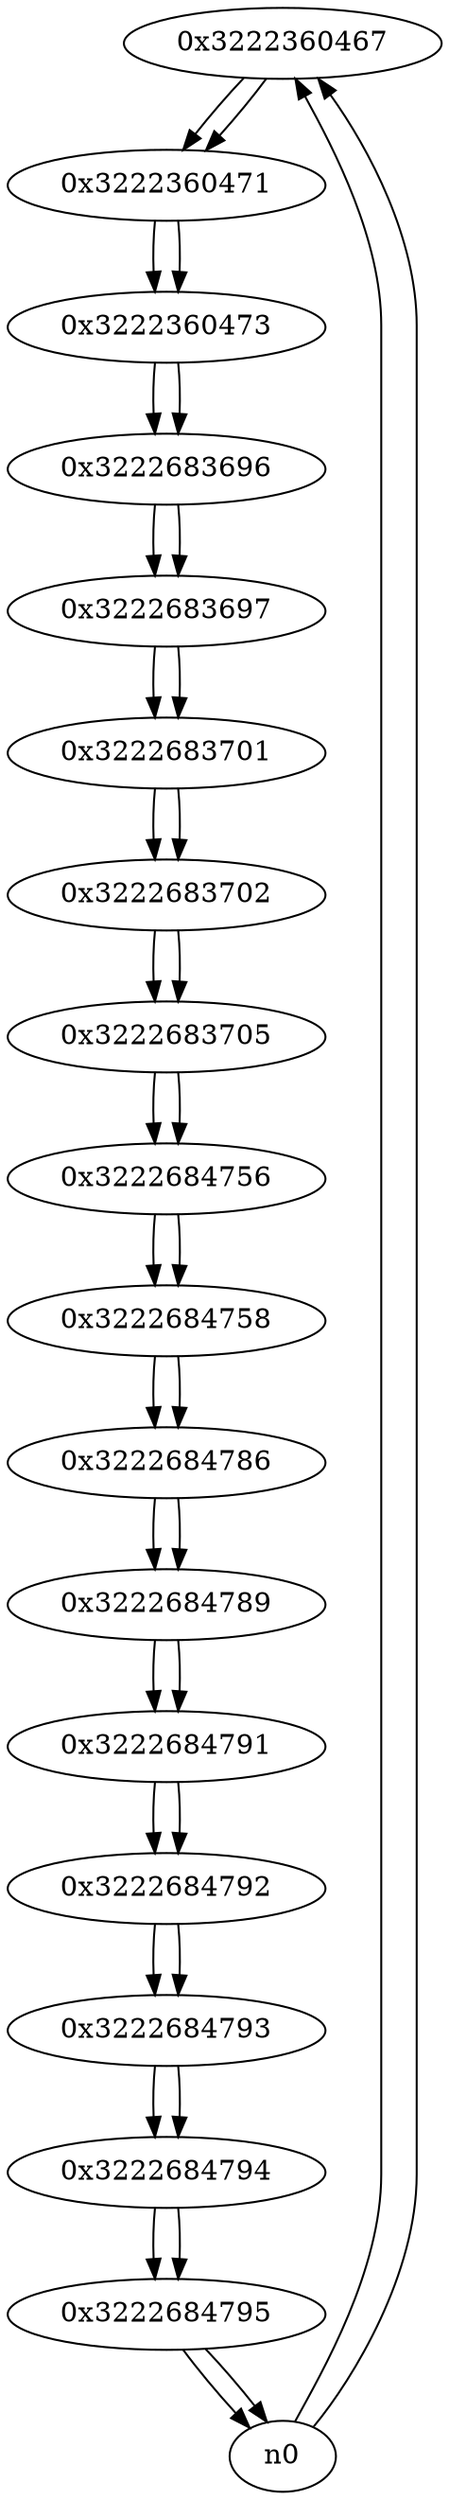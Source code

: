 digraph G{
/* nodes */
  n1 [label="0x3222360467"]
  n2 [label="0x3222360471"]
  n3 [label="0x3222360473"]
  n4 [label="0x3222683696"]
  n5 [label="0x3222683697"]
  n6 [label="0x3222683701"]
  n7 [label="0x3222683702"]
  n8 [label="0x3222683705"]
  n9 [label="0x3222684756"]
  n10 [label="0x3222684758"]
  n11 [label="0x3222684786"]
  n12 [label="0x3222684789"]
  n13 [label="0x3222684791"]
  n14 [label="0x3222684792"]
  n15 [label="0x3222684793"]
  n16 [label="0x3222684794"]
  n17 [label="0x3222684795"]
/* edges */
n1 -> n2;
n0 -> n1;
n0 -> n1;
n2 -> n3;
n1 -> n2;
n3 -> n4;
n2 -> n3;
n4 -> n5;
n3 -> n4;
n5 -> n6;
n4 -> n5;
n6 -> n7;
n5 -> n6;
n7 -> n8;
n6 -> n7;
n8 -> n9;
n7 -> n8;
n9 -> n10;
n8 -> n9;
n10 -> n11;
n9 -> n10;
n11 -> n12;
n10 -> n11;
n12 -> n13;
n11 -> n12;
n13 -> n14;
n12 -> n13;
n14 -> n15;
n13 -> n14;
n15 -> n16;
n14 -> n15;
n16 -> n17;
n15 -> n16;
n17 -> n0;
n17 -> n0;
n16 -> n17;
}
